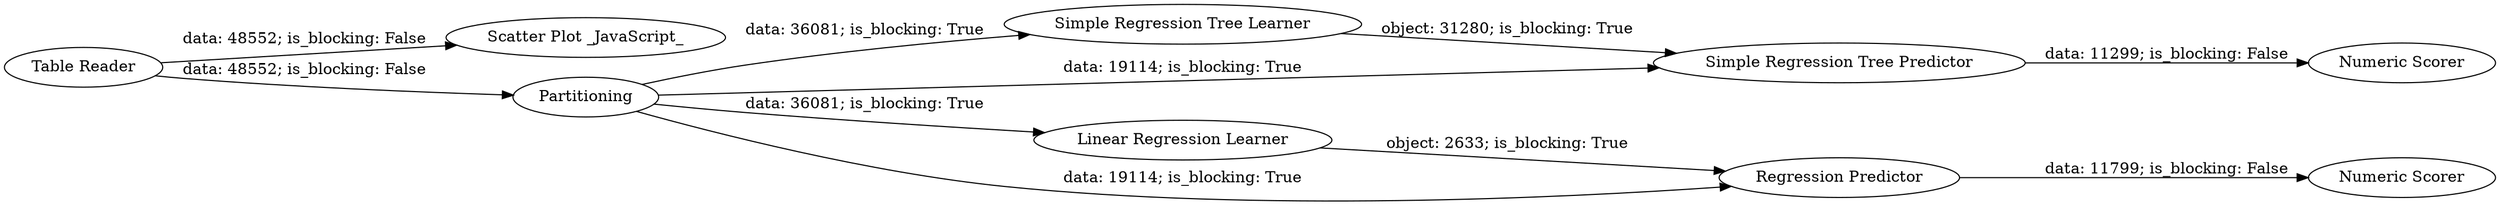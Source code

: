 digraph {
	"8682166625366994061_2" [label="Scatter Plot _JavaScript_"]
	"8682166625366994061_1" [label="Table Reader"]
	"8682166625366994061_7" [label="Simple Regression Tree Learner"]
	"8682166625366994061_8" [label="Simple Regression Tree Predictor"]
	"8682166625366994061_3" [label=Partitioning]
	"8682166625366994061_6" [label="Numeric Scorer"]
	"8682166625366994061_10" [label="Numeric Scorer"]
	"8682166625366994061_4" [label="Linear Regression Learner"]
	"8682166625366994061_5" [label="Regression Predictor"]
	"8682166625366994061_3" -> "8682166625366994061_8" [label="data: 19114; is_blocking: True"]
	"8682166625366994061_5" -> "8682166625366994061_6" [label="data: 11799; is_blocking: False"]
	"8682166625366994061_7" -> "8682166625366994061_8" [label="object: 31280; is_blocking: True"]
	"8682166625366994061_1" -> "8682166625366994061_3" [label="data: 48552; is_blocking: False"]
	"8682166625366994061_3" -> "8682166625366994061_7" [label="data: 36081; is_blocking: True"]
	"8682166625366994061_1" -> "8682166625366994061_2" [label="data: 48552; is_blocking: False"]
	"8682166625366994061_8" -> "8682166625366994061_10" [label="data: 11299; is_blocking: False"]
	"8682166625366994061_4" -> "8682166625366994061_5" [label="object: 2633; is_blocking: True"]
	"8682166625366994061_3" -> "8682166625366994061_5" [label="data: 19114; is_blocking: True"]
	"8682166625366994061_3" -> "8682166625366994061_4" [label="data: 36081; is_blocking: True"]
	rankdir=LR
}
